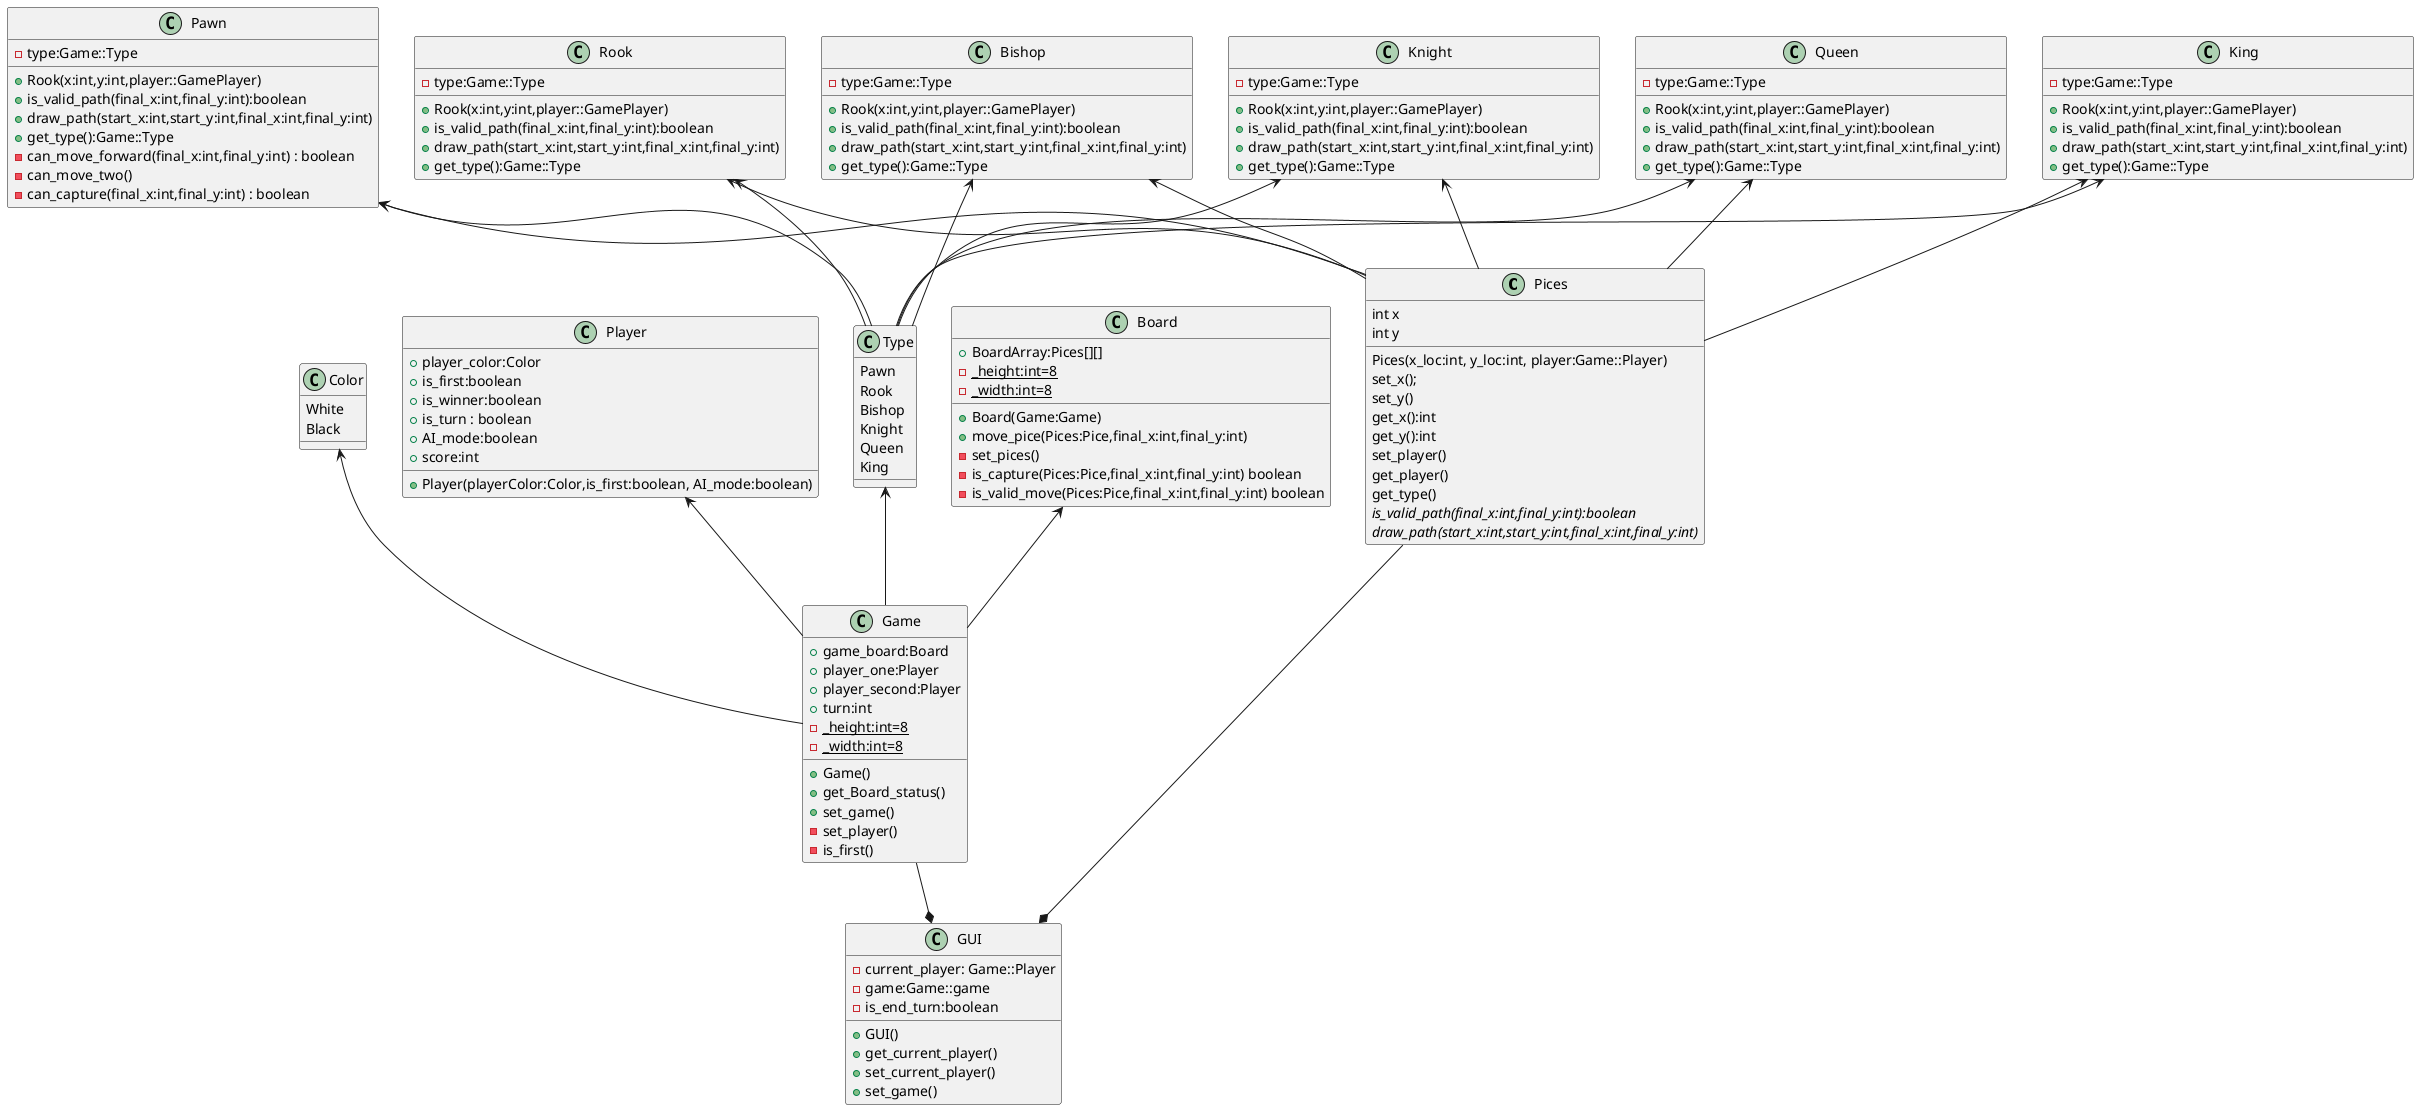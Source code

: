 @startuml 

class Pices{
    int x
    int y
    {method} Pices(x_loc:int, y_loc:int, player:Game::Player)
    set_x();
    set_y()
    get_x():int
    get_y():int
    set_player()
    get_player()
    get_type()
    {abstract}is_valid_path(final_x:int,final_y:int):boolean
    {abstract}draw_path(start_x:int,start_y:int,final_x:int,final_y:int)
}

class Pawn{
    -type:Game::Type
    +Rook(x:int,y:int,player::GamePlayer)
    +is_valid_path(final_x:int,final_y:int):boolean
    +draw_path(start_x:int,start_y:int,final_x:int,final_y:int)
    +get_type():Game::Type
    -can_move_forward(final_x:int,final_y:int) : boolean
    -can_move_two()
    -can_capture(final_x:int,final_y:int) : boolean
}

class Rook{
    -type:Game::Type
    +Rook(x:int,y:int,player::GamePlayer)
    +is_valid_path(final_x:int,final_y:int):boolean
    +draw_path(start_x:int,start_y:int,final_x:int,final_y:int)
    +get_type():Game::Type
}


class Bishop{
    -type:Game::Type
    +Rook(x:int,y:int,player::GamePlayer)
    +is_valid_path(final_x:int,final_y:int):boolean
    +draw_path(start_x:int,start_y:int,final_x:int,final_y:int)
    +get_type():Game::Type
}

class Knight{
    -type:Game::Type
    +Rook(x:int,y:int,player::GamePlayer)
    +is_valid_path(final_x:int,final_y:int):boolean
    +draw_path(start_x:int,start_y:int,final_x:int,final_y:int)
    +get_type():Game::Type
}


class Queen{
    -type:Game::Type
    +Rook(x:int,y:int,player::GamePlayer)
    +is_valid_path(final_x:int,final_y:int):boolean
    +draw_path(start_x:int,start_y:int,final_x:int,final_y:int)
    +get_type():Game::Type
}


class King{
    -type:Game::Type
    +Rook(x:int,y:int,player::GamePlayer)
    +is_valid_path(final_x:int,final_y:int):boolean
    +draw_path(start_x:int,start_y:int,final_x:int,final_y:int)
    +get_type():Game::Type
}

class Type{
    Pawn
    Rook
    Bishop
    Knight
    Queen
    King
}

class Game{
    +game_board:Board
    +player_one:Player
    +player_second:Player
    +turn:int
    -{static} _height:int=8
    -{static} _width:int=8
    +Game()
    +get_Board_status()
    +set_game()
    -set_player()
    -is_first()
}

class Board{
    +BoardArray:Pices[][]
    -{static} _height:int=8
    -{static} _width:int=8
    +Board(Game:Game)
    +move_pice(Pices:Pice,final_x:int,final_y:int)
    -set_pices()
    -is_capture(Pices:Pice,final_x:int,final_y:int) boolean
    -is_valid_move(Pices:Pice,final_x:int,final_y:int) boolean
}
class Color{
    White
    Black
}
class Player{
    +player_color:Color
    +is_first:boolean
    +is_winner:boolean
    +is_turn : boolean
    +AI_mode:boolean
    +score:int
    +Player(playerColor:Color,is_first:boolean, AI_mode:boolean)
}

class GUI{
    -current_player: Game::Player
    -game:Game::game
    -is_end_turn:boolean
    +GUI()
    +get_current_player()
    +set_current_player()
    +set_game()
}

Pawn<--Pices
Rook<--Pices
Bishop<--Pices
Knight<--Pices
Queen<--Pices
King<--Pices

Pawn<--Type
Rook<--Type
Bishop<--Type
Knight<--Type
Queen<--Type
King<--Type

Type<--Game
Board<--Game
Player<--Game
Color<--Game

Pices--*GUI
Game--*GUI

@enduml